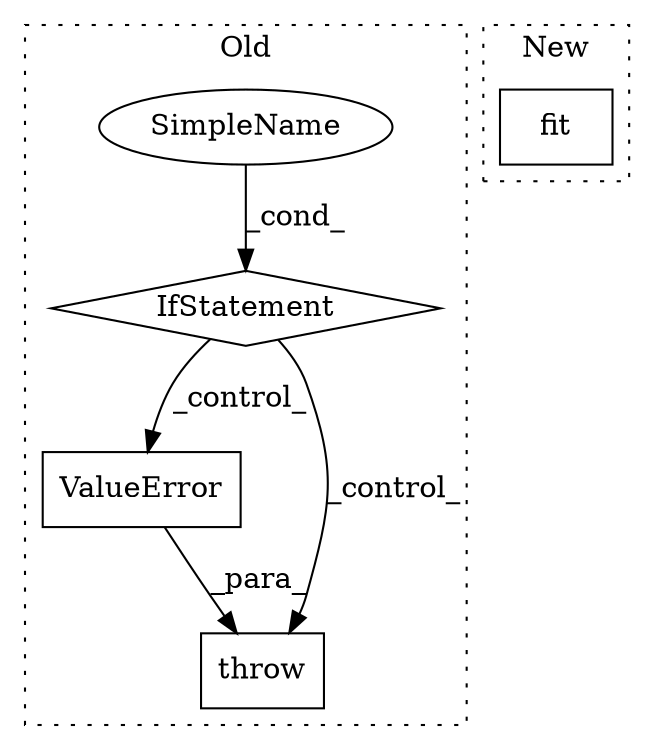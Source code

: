 digraph G {
subgraph cluster0 {
1 [label="ValueError" a="32" s="1260,1336" l="11,1" shape="box"];
3 [label="IfStatement" a="25" s="1077,1132" l="4,2" shape="diamond"];
4 [label="SimpleName" a="42" s="" l="" shape="ellipse"];
5 [label="throw" a="53" s="1254" l="6" shape="box"];
label = "Old";
style="dotted";
}
subgraph cluster1 {
2 [label="fit" a="32" s="789,804" l="4,1" shape="box"];
label = "New";
style="dotted";
}
1 -> 5 [label="_para_"];
3 -> 1 [label="_control_"];
3 -> 5 [label="_control_"];
4 -> 3 [label="_cond_"];
}
